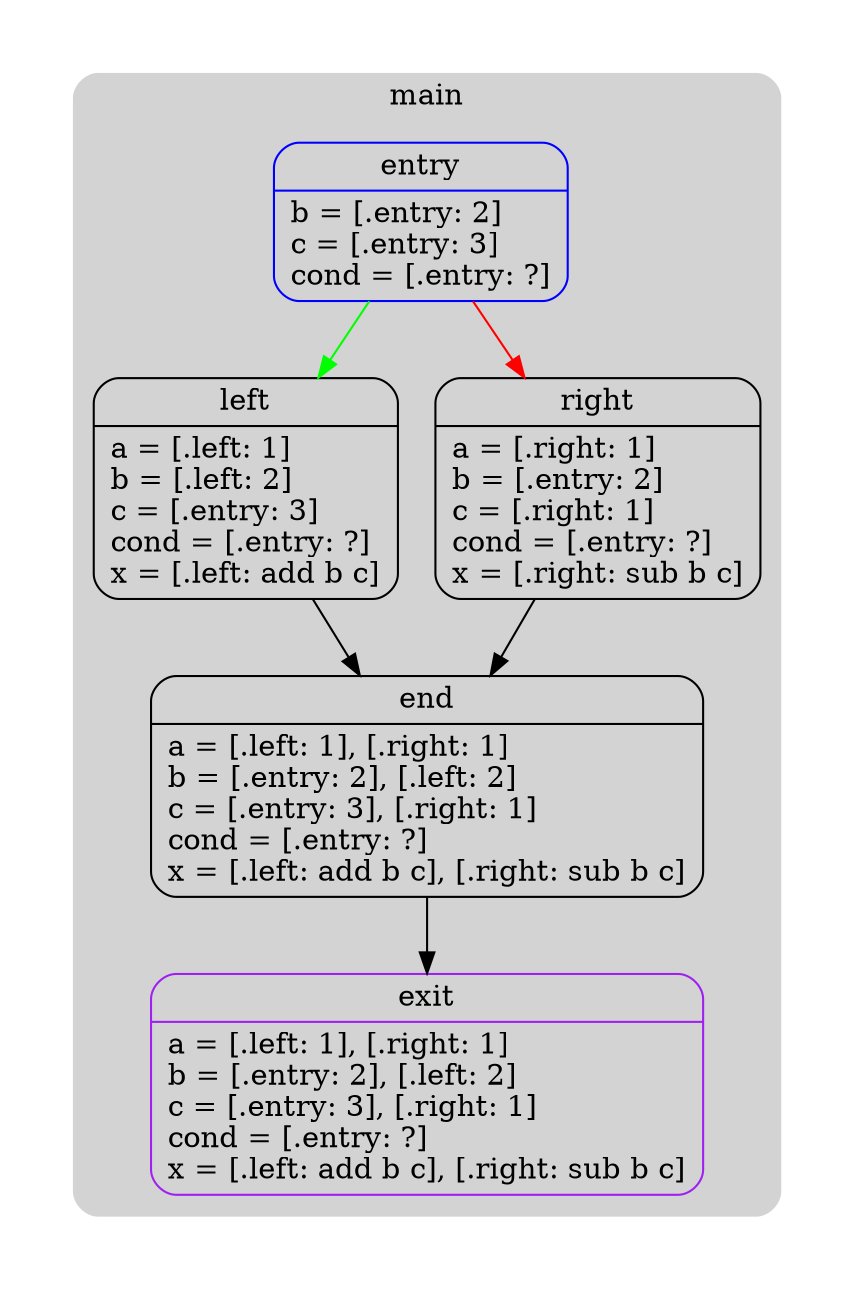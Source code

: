 digraph G {
  compound=true
  subgraph cluster_ {
    peripheries=0
    subgraph cluster_0_wrapper {
      peripheries=0
      margin=15
      subgraph cluster_0 {
        label="main"
        color=darkgray
        style=rounded
        bgcolor=lightgray
        margin=10
        cluster_0_0[label="{entry|b = [.entry: 2]\lc = [.entry: 3]\lcond = [.entry: ?]\l}",shape=Mrecord,color=blue]
        cluster_0_1[label="{left|a = [.left: 1]\lb = [.left: 2]\lc = [.entry: 3]\lcond = [.entry: ?]\lx = [.left: add b c]\l}",shape=Mrecord,color=black]
        cluster_0_2[label="{right|a = [.right: 1]\lb = [.entry: 2]\lc = [.right: 1]\lcond = [.entry: ?]\lx = [.right: sub b c]\l}",shape=Mrecord,color=black]
        cluster_0_3[label="{end|a = [.left: 1], [.right: 1]\lb = [.entry: 2], [.left: 2]\lc = [.entry: 3], [.right: 1]\lcond = [.entry: ?]\lx = [.left: add b c], [.right: sub b c]\l}",shape=Mrecord,color=black]
        cluster_0_exit[label="{exit|a = [.left: 1], [.right: 1]\lb = [.entry: 2], [.left: 2]\lc = [.entry: 3], [.right: 1]\lcond = [.entry: ?]\lx = [.left: add b c], [.right: sub b c]\l}",shape=Mrecord,color=purple]
        cluster_0_0 -> cluster_0_1 [color=green]
        cluster_0_0 -> cluster_0_2 [color=red]
        cluster_0_1 -> cluster_0_3
        cluster_0_2 -> cluster_0_3
        cluster_0_3 -> cluster_0_exit [color=black]
      }
    }
  }
}
